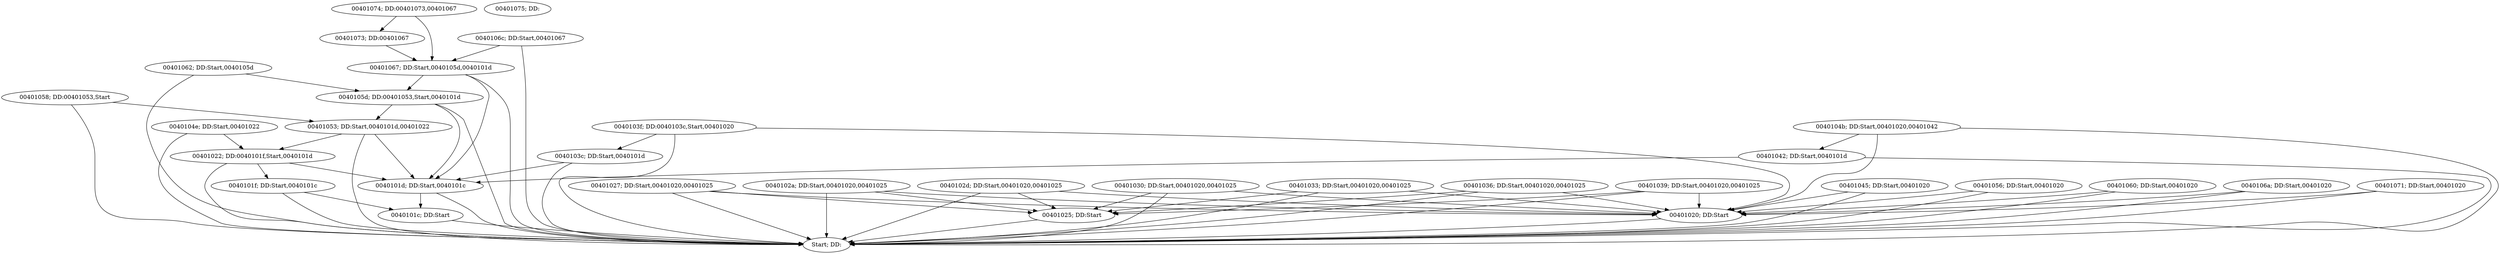 digraph {
	n0 [label="Start; DD:"]
	n1 [label="0040101c; DD:Start"]
	n2 [label="0040101d; DD:Start,0040101c"]
	n3 [label="0040101f; DD:Start,0040101c"]
	n4 [label="00401020; DD:Start"]
	n5 [label="00401022; DD:0040101f,Start,0040101d"]
	n6 [label="00401025; DD:Start"]
	n7 [label="00401027; DD:Start,00401020,00401025"]
	n8 [label="0040102a; DD:Start,00401020,00401025"]
	n9 [label="0040102d; DD:Start,00401020,00401025"]
	n10 [label="00401030; DD:Start,00401020,00401025"]
	n11 [label="00401033; DD:Start,00401020,00401025"]
	n12 [label="00401036; DD:Start,00401020,00401025"]
	n13 [label="00401039; DD:Start,00401020,00401025"]
	n14 [label="0040103c; DD:Start,0040101d"]
	n15 [label="0040103f; DD:0040103c,Start,00401020"]
	n16 [label="00401042; DD:Start,0040101d"]
	n17 [label="00401045; DD:Start,00401020"]
	n18 [label="0040104b; DD:Start,00401020,00401042"]
	n19 [label="0040104e; DD:Start,00401022"]
	n20 [label="00401053; DD:Start,0040101d,00401022"]
	n21 [label="00401056; DD:Start,00401020"]
	n22 [label="00401058; DD:00401053,Start"]
	n23 [label="0040105d; DD:00401053,Start,0040101d"]
	n24 [label="00401060; DD:Start,00401020"]
	n25 [label="00401062; DD:Start,0040105d"]
	n26 [label="00401067; DD:Start,0040105d,0040101d"]
	n27 [label="0040106a; DD:Start,00401020"]
	n28 [label="0040106c; DD:Start,00401067"]
	n29 [label="00401071; DD:Start,00401020"]
	n30 [label="00401073; DD:00401067"]
	n31 [label="00401074; DD:00401073,00401067"]
	n32 [label="00401075; DD:"]

	n1 -> n0
	n2 -> n0
	n3 -> n0
	n4 -> n0
	n5 -> n0
	n6 -> n0
	n7 -> n0
	n8 -> n0
	n9 -> n0
	n10 -> n0
	n11 -> n0
	n12 -> n0
	n13 -> n0
	n14 -> n0
	n15 -> n0
	n16 -> n0
	n17 -> n0
	n18 -> n0
	n19 -> n0
	n19 -> n5
	n20 -> n0
	n21 -> n0
	n22 -> n0
	n22 -> n20
	n23 -> n0
	n24 -> n0
	n25 -> n0
	n25 -> n23
	n26 -> n0
	n27 -> n0
	n28 -> n26
	n28 -> n0
	n29 -> n0
	n2 -> n1
	n3 -> n1
	n5 -> n2
	n5 -> n3
	n7 -> n4
	n7 -> n6
	n8 -> n4
	n8 -> n6
	n9 -> n4
	n9 -> n6
	n10 -> n4
	n10 -> n6
	n11 -> n4
	n11 -> n6
	n12 -> n4
	n12 -> n6
	n13 -> n4
	n13 -> n6
	n14 -> n2
	n15 -> n4
	n15 -> n14
	n16 -> n2
	n17 -> n4
	n18 -> n4
	n18 -> n16
	n20 -> n2
	n20 -> n5
	n21 -> n4
	n23 -> n2
	n23 -> n20
	n24 -> n4
	n26 -> n2
	n26 -> n23
	n27 -> n4
	n29 -> n4
	n30 -> n26
	n31 -> n30
	n31 -> n26

}